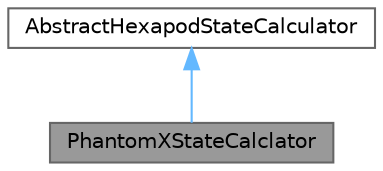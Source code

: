 digraph "PhantomXStateCalclator"
{
 // LATEX_PDF_SIZE
  bgcolor="transparent";
  edge [fontname=Helvetica,fontsize=10,labelfontname=Helvetica,labelfontsize=10];
  node [fontname=Helvetica,fontsize=10,shape=box,height=0.2,width=0.4];
  Node1 [id="Node000001",label="PhantomXStateCalclator",height=0.2,width=0.4,color="gray40", fillcolor="grey60", style="filled", fontcolor="black",tooltip=" "];
  Node2 -> Node1 [id="edge1_Node000001_Node000002",dir="back",color="steelblue1",style="solid",tooltip=" "];
  Node2 [id="Node000002",label="AbstractHexapodStateCalculator",height=0.2,width=0.4,color="gray40", fillcolor="white", style="filled",URL="$class_abstract_hexapod_state_calculator.html",tooltip="ロボットの状態を計算するクラスの抽象クラス．   このクラスを継承して，具体的なロボット(例えばphantomXとかAUSRAとか)の状態を計算するクラスを作成する．   スレッドセーフなクラスにするこ..."];
}
